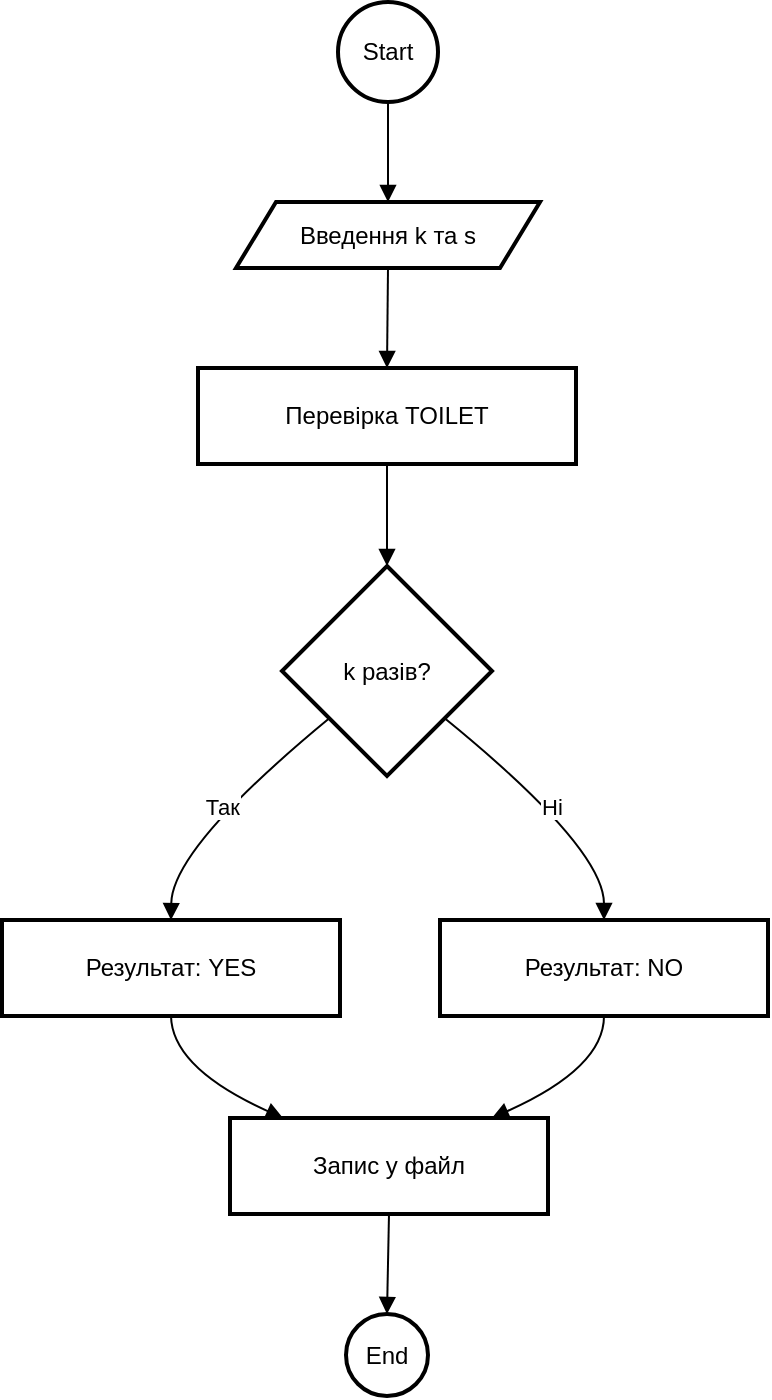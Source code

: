 <mxfile version="24.9.3">
  <diagram name="Page-1" id="l_M6G24AsK4VQ20fK3s8">
    <mxGraphModel dx="1545" dy="711" grid="1" gridSize="10" guides="1" tooltips="1" connect="1" arrows="1" fold="1" page="1" pageScale="1" pageWidth="1169" pageHeight="827" math="0" shadow="0">
      <root>
        <mxCell id="0" />
        <mxCell id="1" parent="0" />
        <mxCell id="o1OHCxZAvWf0FRfywInS-1" value="Start" style="ellipse;aspect=fixed;strokeWidth=2;whiteSpace=wrap;" vertex="1" parent="1">
          <mxGeometry x="188" y="20" width="50" height="50" as="geometry" />
        </mxCell>
        <mxCell id="o1OHCxZAvWf0FRfywInS-2" value="Введення k та s" style="shape=parallelogram;perimeter=parallelogramPerimeter;fixedSize=1;strokeWidth=2;whiteSpace=wrap;" vertex="1" parent="1">
          <mxGeometry x="137" y="120" width="152" height="33" as="geometry" />
        </mxCell>
        <mxCell id="o1OHCxZAvWf0FRfywInS-3" value="Перевірка TOILET" style="whiteSpace=wrap;strokeWidth=2;" vertex="1" parent="1">
          <mxGeometry x="118" y="203" width="189" height="48" as="geometry" />
        </mxCell>
        <mxCell id="o1OHCxZAvWf0FRfywInS-4" value="k разів?" style="rhombus;strokeWidth=2;whiteSpace=wrap;" vertex="1" parent="1">
          <mxGeometry x="160" y="302" width="105" height="105" as="geometry" />
        </mxCell>
        <mxCell id="o1OHCxZAvWf0FRfywInS-5" value="Результат: YES" style="whiteSpace=wrap;strokeWidth=2;" vertex="1" parent="1">
          <mxGeometry x="20" y="479" width="169" height="48" as="geometry" />
        </mxCell>
        <mxCell id="o1OHCxZAvWf0FRfywInS-6" value="Результат: NO" style="whiteSpace=wrap;strokeWidth=2;" vertex="1" parent="1">
          <mxGeometry x="239" y="479" width="164" height="48" as="geometry" />
        </mxCell>
        <mxCell id="o1OHCxZAvWf0FRfywInS-7" value="Запис у файл" style="whiteSpace=wrap;strokeWidth=2;" vertex="1" parent="1">
          <mxGeometry x="134" y="578" width="159" height="48" as="geometry" />
        </mxCell>
        <mxCell id="o1OHCxZAvWf0FRfywInS-8" value="End" style="ellipse;aspect=fixed;strokeWidth=2;whiteSpace=wrap;" vertex="1" parent="1">
          <mxGeometry x="192" y="676" width="41" height="41" as="geometry" />
        </mxCell>
        <mxCell id="o1OHCxZAvWf0FRfywInS-9" value="" style="curved=1;startArrow=none;endArrow=block;exitX=0.5;exitY=1;entryX=0.5;entryY=0;rounded=0;" edge="1" parent="1" source="o1OHCxZAvWf0FRfywInS-1" target="o1OHCxZAvWf0FRfywInS-2">
          <mxGeometry relative="1" as="geometry">
            <Array as="points" />
          </mxGeometry>
        </mxCell>
        <mxCell id="o1OHCxZAvWf0FRfywInS-10" value="" style="curved=1;startArrow=none;endArrow=block;exitX=0.5;exitY=1.01;entryX=0.5;entryY=0.01;rounded=0;" edge="1" parent="1" source="o1OHCxZAvWf0FRfywInS-2" target="o1OHCxZAvWf0FRfywInS-3">
          <mxGeometry relative="1" as="geometry">
            <Array as="points" />
          </mxGeometry>
        </mxCell>
        <mxCell id="o1OHCxZAvWf0FRfywInS-11" value="" style="curved=1;startArrow=none;endArrow=block;exitX=0.5;exitY=1.02;entryX=0.5;entryY=0;rounded=0;" edge="1" parent="1" source="o1OHCxZAvWf0FRfywInS-3" target="o1OHCxZAvWf0FRfywInS-4">
          <mxGeometry relative="1" as="geometry">
            <Array as="points" />
          </mxGeometry>
        </mxCell>
        <mxCell id="o1OHCxZAvWf0FRfywInS-12" value="Так" style="curved=1;startArrow=none;endArrow=block;exitX=0;exitY=0.91;entryX=0.5;entryY=0;rounded=0;" edge="1" parent="1" source="o1OHCxZAvWf0FRfywInS-4" target="o1OHCxZAvWf0FRfywInS-5">
          <mxGeometry relative="1" as="geometry">
            <Array as="points">
              <mxPoint x="105" y="443" />
            </Array>
          </mxGeometry>
        </mxCell>
        <mxCell id="o1OHCxZAvWf0FRfywInS-13" value="Ні" style="curved=1;startArrow=none;endArrow=block;exitX=1;exitY=0.91;entryX=0.5;entryY=0;rounded=0;" edge="1" parent="1" source="o1OHCxZAvWf0FRfywInS-4" target="o1OHCxZAvWf0FRfywInS-6">
          <mxGeometry relative="1" as="geometry">
            <Array as="points">
              <mxPoint x="321" y="443" />
            </Array>
          </mxGeometry>
        </mxCell>
        <mxCell id="o1OHCxZAvWf0FRfywInS-14" value="" style="curved=1;startArrow=none;endArrow=block;exitX=0.5;exitY=1.01;entryX=0.16;entryY=-0.01;rounded=0;" edge="1" parent="1" source="o1OHCxZAvWf0FRfywInS-5" target="o1OHCxZAvWf0FRfywInS-7">
          <mxGeometry relative="1" as="geometry">
            <Array as="points">
              <mxPoint x="105" y="553" />
            </Array>
          </mxGeometry>
        </mxCell>
        <mxCell id="o1OHCxZAvWf0FRfywInS-15" value="" style="curved=1;startArrow=none;endArrow=block;exitX=0.5;exitY=1.01;entryX=0.83;entryY=-0.01;rounded=0;" edge="1" parent="1" source="o1OHCxZAvWf0FRfywInS-6" target="o1OHCxZAvWf0FRfywInS-7">
          <mxGeometry relative="1" as="geometry">
            <Array as="points">
              <mxPoint x="321" y="553" />
            </Array>
          </mxGeometry>
        </mxCell>
        <mxCell id="o1OHCxZAvWf0FRfywInS-16" value="" style="curved=1;startArrow=none;endArrow=block;exitX=0.5;exitY=1;entryX=0.51;entryY=0;rounded=0;" edge="1" parent="1" source="o1OHCxZAvWf0FRfywInS-7" target="o1OHCxZAvWf0FRfywInS-8">
          <mxGeometry relative="1" as="geometry">
            <Array as="points" />
          </mxGeometry>
        </mxCell>
      </root>
    </mxGraphModel>
  </diagram>
</mxfile>
